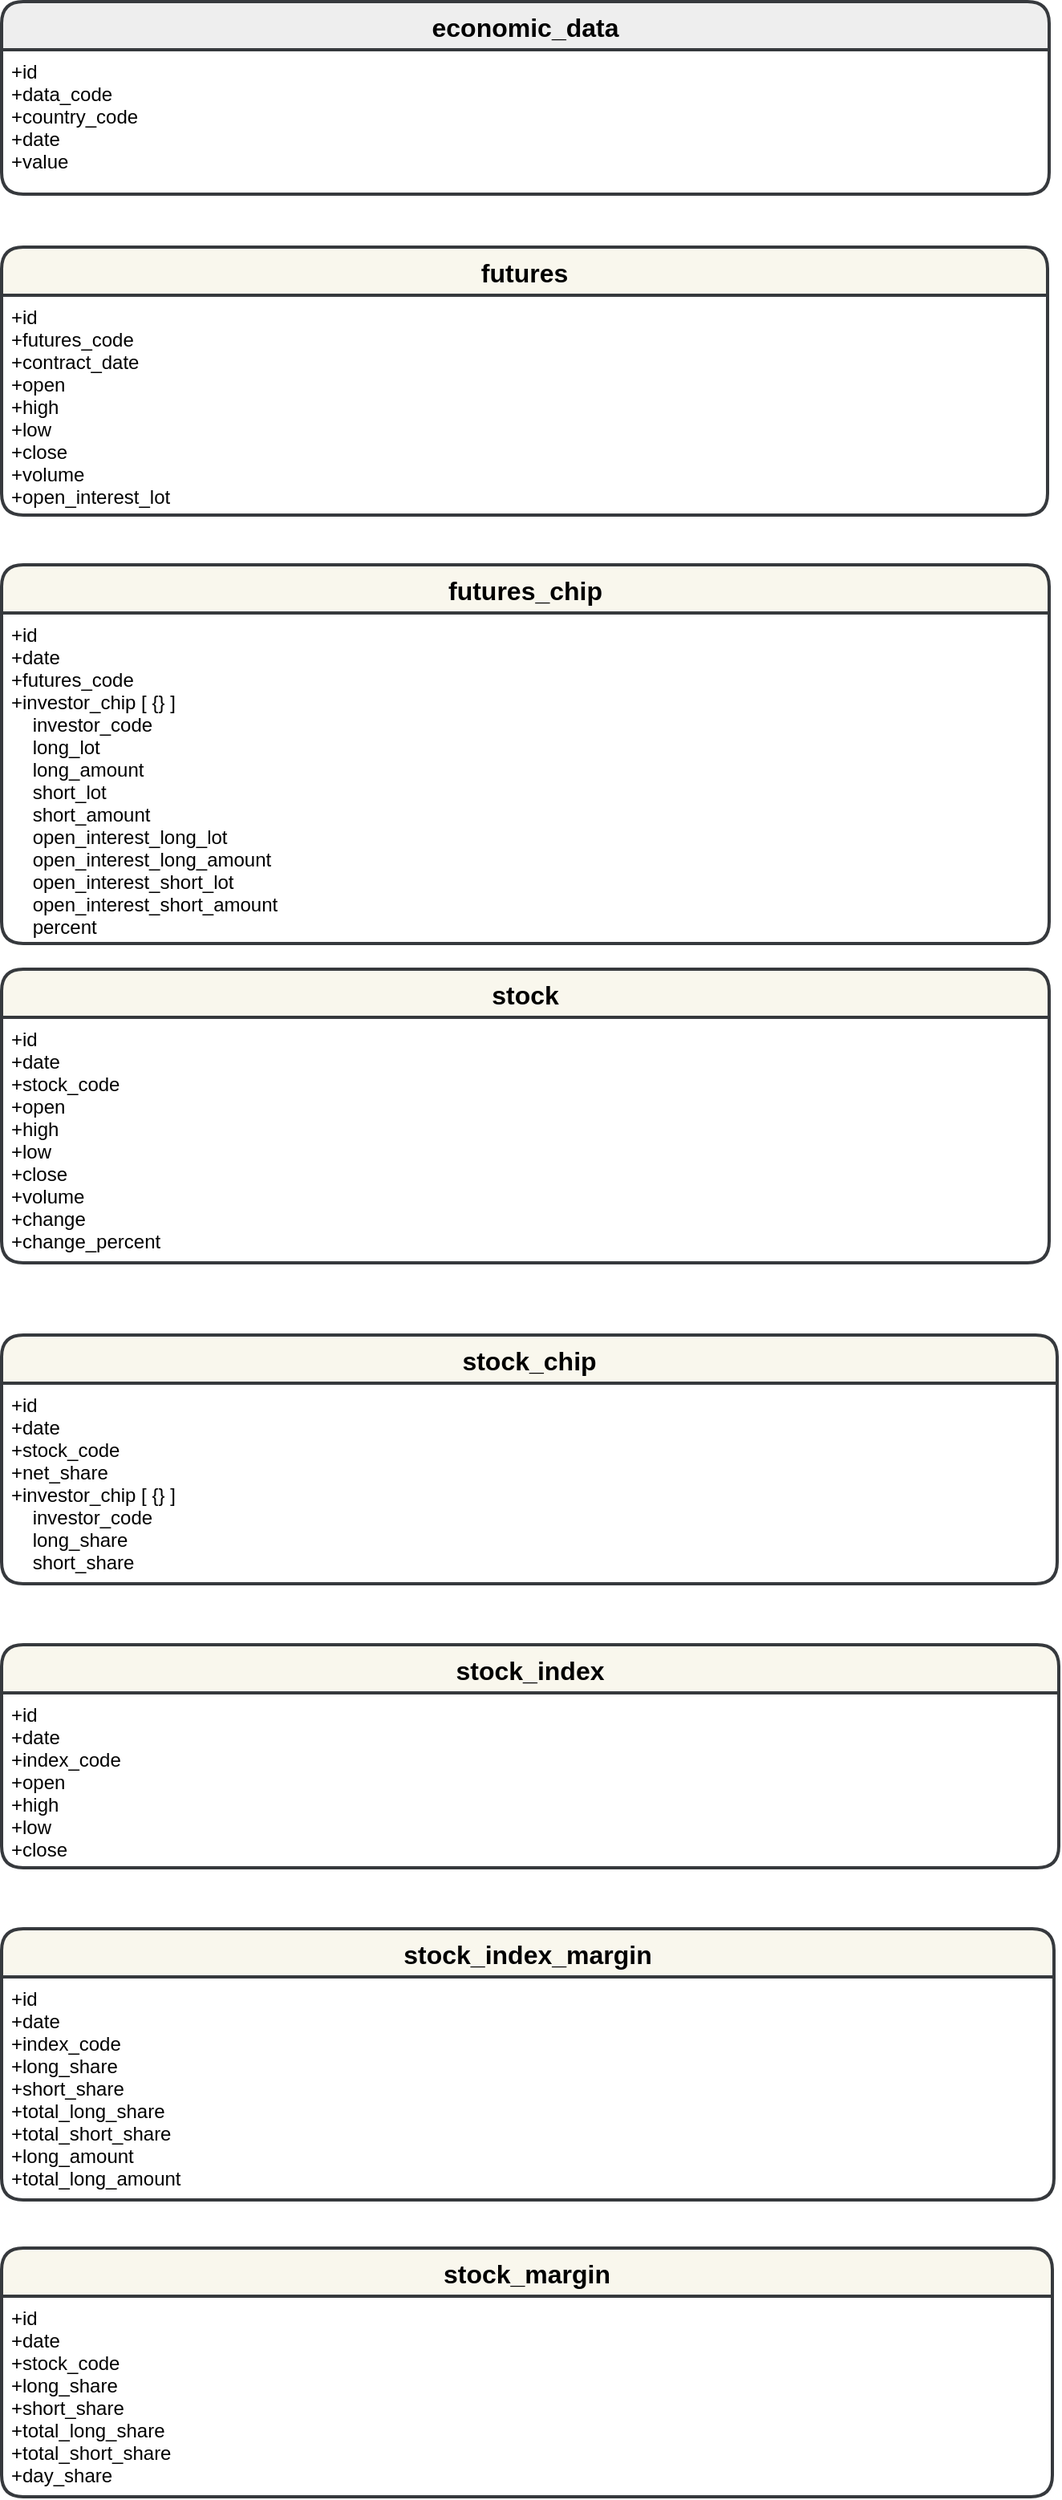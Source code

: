 <mxfile version="14.1.8" type="device"><diagram id="sIzD5tCO4gZvbY8d6lUE" name="第1頁"><mxGraphModel dx="1422" dy="896" grid="0" gridSize="10" guides="1" tooltips="1" connect="1" arrows="1" fold="1" page="1" pageScale="1" pageWidth="3000" pageHeight="2800" math="0" shadow="0"><root><mxCell id="0"/><mxCell id="1" parent="0"/><mxCell id="3MKidqG_N4w0NKhtsr5v-1" value="economic_data" style="swimlane;childLayout=stackLayout;horizontal=1;startSize=30;horizontalStack=0;rounded=1;fontSize=16;fontStyle=1;strokeWidth=2;resizeParent=0;resizeLast=1;shadow=0;dashed=0;align=center;labelBackgroundColor=none;fillColor=#eeeeee;strokeColor=#36393d;fontColor=#000000;" parent="1" vertex="1"><mxGeometry x="300" y="260" width="653" height="120" as="geometry"/></mxCell><mxCell id="3MKidqG_N4w0NKhtsr5v-2" value="+id&#10;+data_code&#10;+country_code&#10;+date&#10;+value" style="align=left;strokeColor=none;fillColor=none;spacingLeft=4;fontSize=12;verticalAlign=top;resizable=0;rotatable=0;part=1;" parent="3MKidqG_N4w0NKhtsr5v-1" vertex="1"><mxGeometry y="30" width="653" height="90" as="geometry"/></mxCell><mxCell id="3MKidqG_N4w0NKhtsr5v-3" value="futures" style="swimlane;childLayout=stackLayout;horizontal=1;startSize=30;horizontalStack=0;rounded=1;fontSize=16;fontStyle=1;strokeWidth=2;resizeParent=0;resizeLast=1;shadow=0;dashed=0;align=center;fillColor=#f9f7ed;strokeColor=#36393d;fontColor=#000000;" parent="1" vertex="1"><mxGeometry x="300" y="413" width="652" height="167" as="geometry"/></mxCell><mxCell id="3MKidqG_N4w0NKhtsr5v-4" value="+id&#10;+futures_code&#10;+contract_date&#10;+open&#10;+high&#10;+low&#10;+close&#10;+volume&#10;+open_interest_lot" style="align=left;strokeColor=none;fillColor=none;spacingLeft=4;fontSize=12;verticalAlign=top;resizable=0;rotatable=0;part=1;" parent="3MKidqG_N4w0NKhtsr5v-3" vertex="1"><mxGeometry y="30" width="652" height="137" as="geometry"/></mxCell><mxCell id="3MKidqG_N4w0NKhtsr5v-5" value="futures_chip" style="swimlane;childLayout=stackLayout;horizontal=1;startSize=30;horizontalStack=0;rounded=1;fontSize=16;fontStyle=1;strokeWidth=2;resizeParent=0;resizeLast=1;shadow=0;dashed=0;align=center;fillColor=#f9f7ed;strokeColor=#36393d;fontColor=#000000;" parent="1" vertex="1"><mxGeometry x="300" y="611" width="653" height="236" as="geometry"/></mxCell><mxCell id="3MKidqG_N4w0NKhtsr5v-6" value="+id&#10;+date&#10;+futures_code&#10;+investor_chip [ {} ]&#10;    investor_code&#10;    long_lot&#10;    long_amount&#10;    short_lot&#10;    short_amount&#10;    open_interest_long_lot&#10;    open_interest_long_amount&#10;    open_interest_short_lot&#10;    open_interest_short_amount&#10;    percent" style="align=left;strokeColor=none;fillColor=none;spacingLeft=4;fontSize=12;verticalAlign=top;resizable=0;rotatable=0;part=1;" parent="3MKidqG_N4w0NKhtsr5v-5" vertex="1"><mxGeometry y="30" width="653" height="206" as="geometry"/></mxCell><mxCell id="3MKidqG_N4w0NKhtsr5v-7" value="stock" style="swimlane;childLayout=stackLayout;horizontal=1;startSize=30;horizontalStack=0;rounded=1;fontSize=16;fontStyle=1;strokeWidth=2;resizeParent=0;resizeLast=1;shadow=0;dashed=0;align=center;fillColor=#f9f7ed;strokeColor=#36393d;fontColor=#000000;" parent="1" vertex="1"><mxGeometry x="300" y="863" width="653" height="183" as="geometry"/></mxCell><mxCell id="3MKidqG_N4w0NKhtsr5v-8" value="+id&#10;+date&#10;+stock_code&#10;+open&#10;+high&#10;+low&#10;+close&#10;+volume&#10;+change&#10;+change_percent" style="align=left;strokeColor=none;fillColor=none;spacingLeft=4;fontSize=12;verticalAlign=top;resizable=0;rotatable=0;part=1;" parent="3MKidqG_N4w0NKhtsr5v-7" vertex="1"><mxGeometry y="30" width="653" height="153" as="geometry"/></mxCell><mxCell id="3MKidqG_N4w0NKhtsr5v-9" value="stock_chip" style="swimlane;childLayout=stackLayout;horizontal=1;startSize=30;horizontalStack=0;rounded=1;fontSize=16;fontStyle=1;strokeWidth=2;resizeParent=0;resizeLast=1;shadow=0;dashed=0;align=center;fillColor=#f9f7ed;strokeColor=#36393d;fontColor=#000000;" parent="1" vertex="1"><mxGeometry x="300" y="1091" width="658" height="155" as="geometry"/></mxCell><mxCell id="3MKidqG_N4w0NKhtsr5v-10" value="+id&#10;+date&#10;+stock_code&#10;+net_share&#10;+investor_chip [ {} ]&#10;    investor_code&#10;    long_share&#10;    short_share" style="align=left;strokeColor=none;fillColor=none;spacingLeft=4;fontSize=12;verticalAlign=top;resizable=0;rotatable=0;part=1;" parent="3MKidqG_N4w0NKhtsr5v-9" vertex="1"><mxGeometry y="30" width="658" height="125" as="geometry"/></mxCell><mxCell id="3MKidqG_N4w0NKhtsr5v-13" value="stock_index" style="swimlane;childLayout=stackLayout;horizontal=1;startSize=30;horizontalStack=0;rounded=1;fontSize=16;fontStyle=1;strokeWidth=2;resizeParent=0;resizeLast=1;shadow=0;dashed=0;align=center;fillColor=#f9f7ed;strokeColor=#36393d;fontColor=#000000;" parent="1" vertex="1"><mxGeometry x="300" y="1284" width="659" height="139" as="geometry"/></mxCell><mxCell id="3MKidqG_N4w0NKhtsr5v-14" value="+id&#10;+date&#10;+index_code&#10;+open&#10;+high&#10;+low&#10;+close" style="align=left;strokeColor=none;fillColor=none;spacingLeft=4;fontSize=12;verticalAlign=top;resizable=0;rotatable=0;part=1;" parent="3MKidqG_N4w0NKhtsr5v-13" vertex="1"><mxGeometry y="30" width="659" height="109" as="geometry"/></mxCell><mxCell id="3MKidqG_N4w0NKhtsr5v-15" value="stock_index_margin" style="swimlane;childLayout=stackLayout;horizontal=1;startSize=30;horizontalStack=0;rounded=1;fontSize=16;fontStyle=1;strokeWidth=2;resizeParent=0;resizeLast=1;shadow=0;dashed=0;align=center;fillColor=#f9f7ed;strokeColor=#36393d;fontColor=#000000;" parent="1" vertex="1"><mxGeometry x="300" y="1461" width="656" height="169" as="geometry"/></mxCell><mxCell id="3MKidqG_N4w0NKhtsr5v-16" value="+id&#10;+date&#10;+index_code&#10;+long_share&#10;+short_share&#10;+total_long_share&#10;+total_short_share&#10;+long_amount&#10;+total_long_amount" style="align=left;strokeColor=none;fillColor=none;spacingLeft=4;fontSize=12;verticalAlign=top;resizable=0;rotatable=0;part=1;" parent="3MKidqG_N4w0NKhtsr5v-15" vertex="1"><mxGeometry y="30" width="656" height="139" as="geometry"/></mxCell><mxCell id="3MKidqG_N4w0NKhtsr5v-17" value="stock_margin" style="swimlane;childLayout=stackLayout;horizontal=1;startSize=30;horizontalStack=0;rounded=1;fontSize=16;fontStyle=1;strokeWidth=2;resizeParent=0;resizeLast=1;shadow=0;dashed=0;align=center;fillColor=#f9f7ed;strokeColor=#36393d;fontColor=#000000;" parent="1" vertex="1"><mxGeometry x="300" y="1660" width="655" height="155" as="geometry"/></mxCell><mxCell id="3MKidqG_N4w0NKhtsr5v-18" value="+id&#10;+date&#10;+stock_code&#10;+long_share&#10;+short_share&#10;+total_long_share&#10;+total_short_share&#10;+day_share" style="align=left;strokeColor=none;fillColor=none;spacingLeft=4;fontSize=12;verticalAlign=top;resizable=0;rotatable=0;part=1;" parent="3MKidqG_N4w0NKhtsr5v-17" vertex="1"><mxGeometry y="30" width="655" height="125" as="geometry"/></mxCell></root></mxGraphModel></diagram></mxfile>